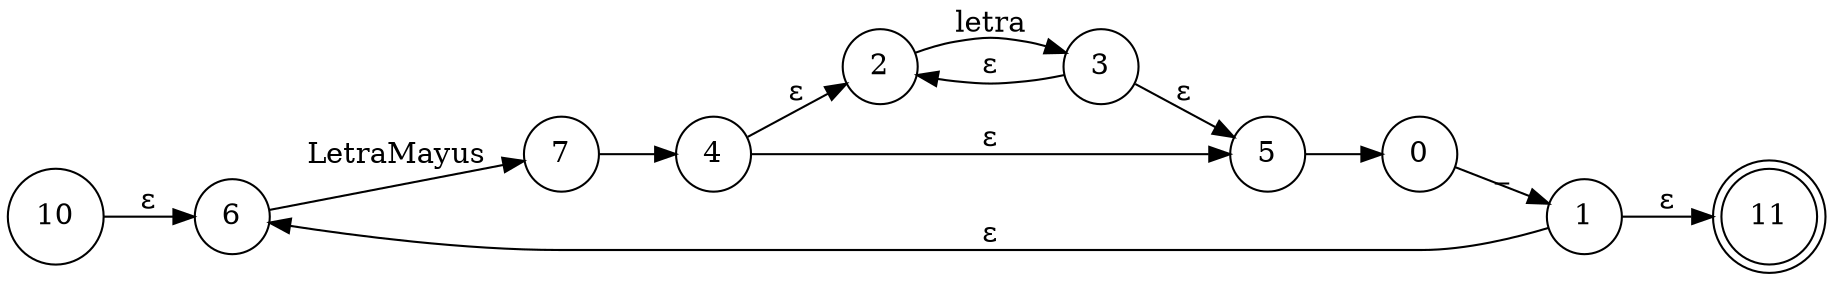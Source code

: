 digraph NFA { 
 rankdir=LR;
node[shape=circle]
10 [shape=circle];
10 -> 6 [label="ε"];
6 [shape=circle];
6 -> 7 [label="LetraMayus"];
7 [shape=circle];
7 -> 4 [label=""];
4 [shape=circle];
4 -> 2 [label="ε"];
2 [shape=circle];
2 -> 3 [label="letra"];
3 [shape=circle];
3 -> 2 [label="ε"];
3 -> 5 [label="ε"];
5 [shape=circle];
5 -> 0 [label=""];
0 [shape=circle];
0 -> 1 [label="_"];
1 [shape=circle];
1 -> 6 [label="ε"];
1 -> 11 [label="ε"];
11 [shape=doublecircle];
4 -> 5 [label="ε"];
}
